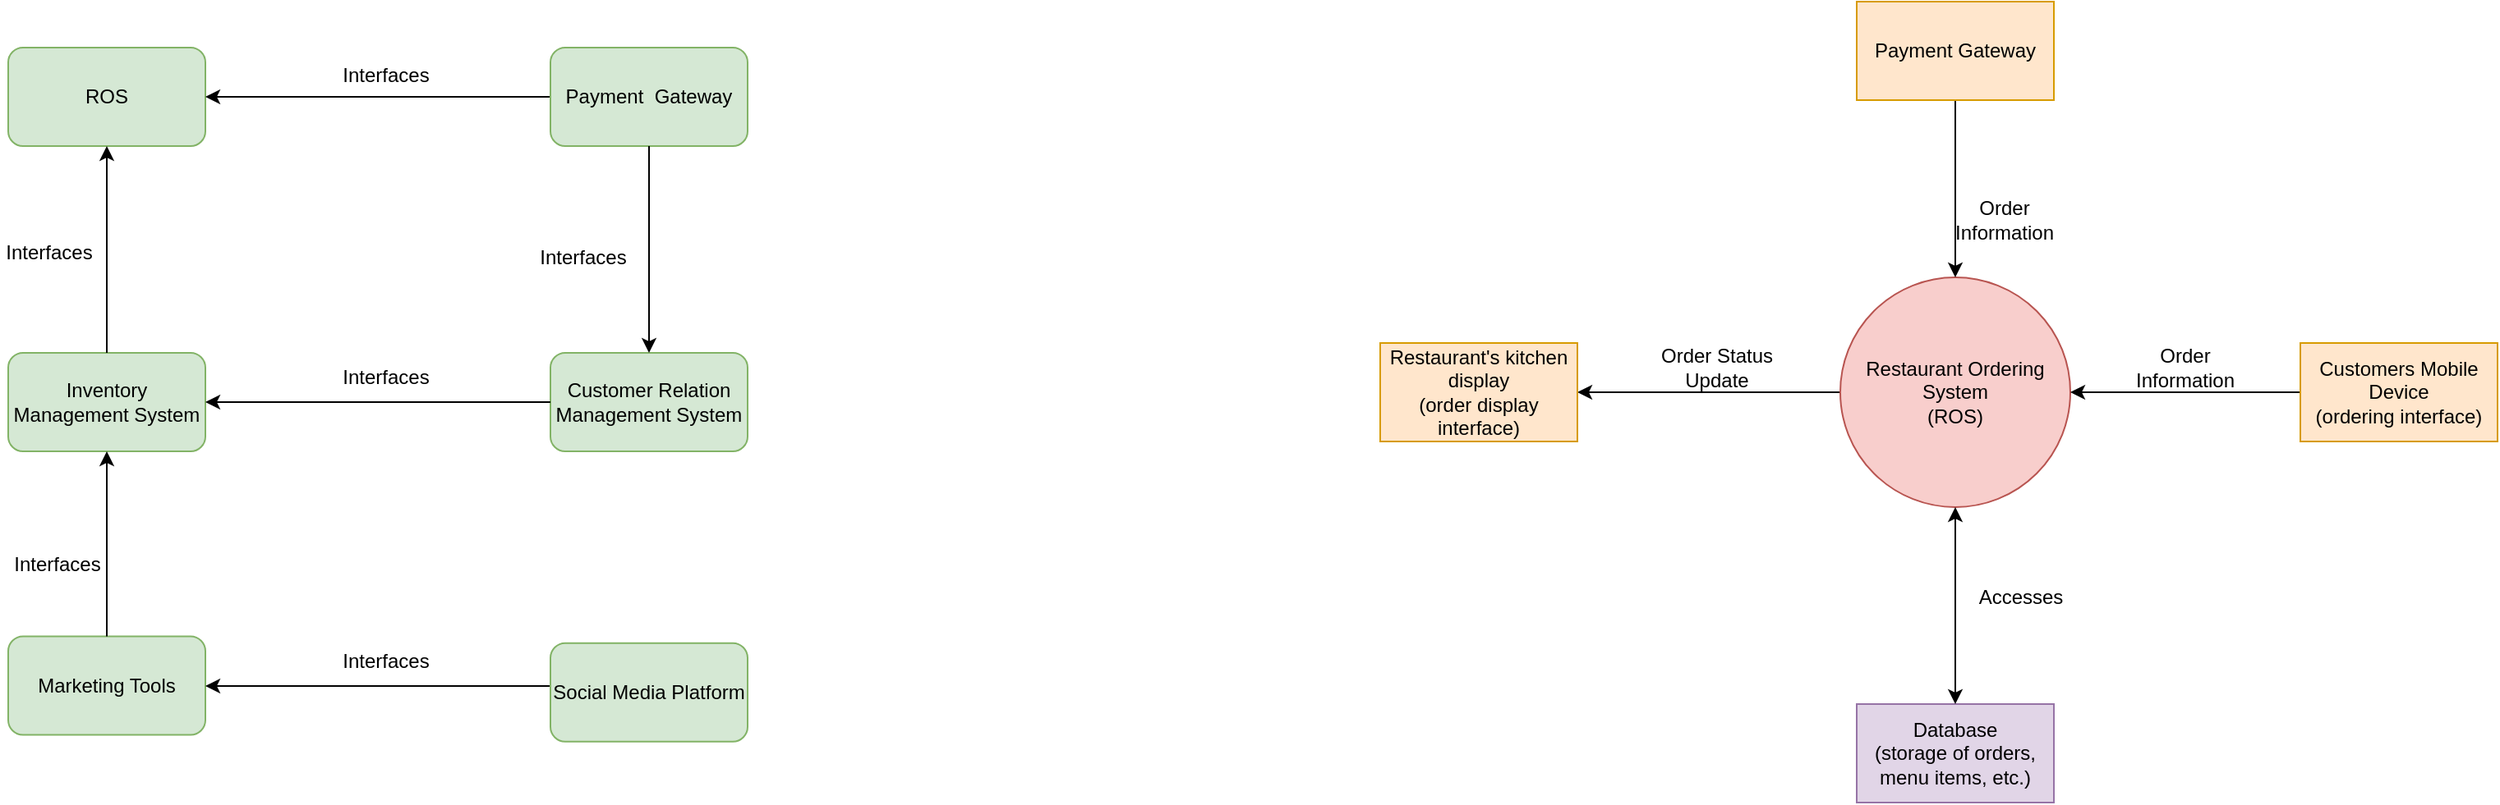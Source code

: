 <mxfile version="21.2.9" type="github">
  <diagram name="Page-1" id="zzp8yQCc868T5YsGF9U5">
    <mxGraphModel dx="1743" dy="958" grid="1" gridSize="10" guides="1" tooltips="1" connect="1" arrows="1" fold="1" page="1" pageScale="1" pageWidth="3300" pageHeight="4681" math="0" shadow="0">
      <root>
        <mxCell id="0" />
        <mxCell id="1" parent="0" />
        <mxCell id="357xHHYHcwXzLLXeJ4Fn-1" value="ROS" style="rounded=1;whiteSpace=wrap;html=1;fillColor=#d5e8d4;strokeColor=#82b366;" parent="1" vertex="1">
          <mxGeometry x="515" y="130" width="120" height="60" as="geometry" />
        </mxCell>
        <mxCell id="357xHHYHcwXzLLXeJ4Fn-2" style="edgeStyle=orthogonalEdgeStyle;rounded=0;orthogonalLoop=1;jettySize=auto;html=1;exitX=0;exitY=0.5;exitDx=0;exitDy=0;" parent="1" source="357xHHYHcwXzLLXeJ4Fn-3" target="357xHHYHcwXzLLXeJ4Fn-1" edge="1">
          <mxGeometry relative="1" as="geometry">
            <mxPoint x="645" y="159.526" as="targetPoint" />
          </mxGeometry>
        </mxCell>
        <mxCell id="357xHHYHcwXzLLXeJ4Fn-3" value="Payment&amp;nbsp; Gateway" style="rounded=1;whiteSpace=wrap;html=1;fillColor=#d5e8d4;strokeColor=#82b366;" parent="1" vertex="1">
          <mxGeometry x="845" y="130" width="120" height="60" as="geometry" />
        </mxCell>
        <mxCell id="357xHHYHcwXzLLXeJ4Fn-4" value="Interfaces&lt;br&gt;" style="text;html=1;strokeColor=none;fillColor=none;align=center;verticalAlign=middle;whiteSpace=wrap;rounded=0;" parent="1" vertex="1">
          <mxGeometry x="715" y="132" width="60" height="30" as="geometry" />
        </mxCell>
        <mxCell id="357xHHYHcwXzLLXeJ4Fn-5" value="Interfaces&lt;br&gt;" style="text;html=1;strokeColor=none;fillColor=none;align=center;verticalAlign=middle;whiteSpace=wrap;rounded=0;" parent="1" vertex="1">
          <mxGeometry x="510" y="240" width="60" height="30" as="geometry" />
        </mxCell>
        <mxCell id="357xHHYHcwXzLLXeJ4Fn-6" value="Inventory Management System" style="rounded=1;whiteSpace=wrap;html=1;fillColor=#d5e8d4;strokeColor=#82b366;" parent="1" vertex="1">
          <mxGeometry x="515" y="316" width="120" height="60" as="geometry" />
        </mxCell>
        <mxCell id="357xHHYHcwXzLLXeJ4Fn-7" value="" style="endArrow=classic;html=1;rounded=0;exitX=0.5;exitY=0;exitDx=0;exitDy=0;" parent="1" source="357xHHYHcwXzLLXeJ4Fn-6" target="357xHHYHcwXzLLXeJ4Fn-1" edge="1">
          <mxGeometry width="50" height="50" relative="1" as="geometry">
            <mxPoint x="665" y="345" as="sourcePoint" />
            <mxPoint x="715" y="295" as="targetPoint" />
          </mxGeometry>
        </mxCell>
        <mxCell id="357xHHYHcwXzLLXeJ4Fn-8" value="Customer Relation Management System" style="rounded=1;whiteSpace=wrap;html=1;fillColor=#d5e8d4;strokeColor=#82b366;" parent="1" vertex="1">
          <mxGeometry x="845" y="316" width="120" height="60" as="geometry" />
        </mxCell>
        <mxCell id="357xHHYHcwXzLLXeJ4Fn-9" style="edgeStyle=orthogonalEdgeStyle;rounded=0;orthogonalLoop=1;jettySize=auto;html=1;entryX=0.5;entryY=0;entryDx=0;entryDy=0;" parent="1" source="357xHHYHcwXzLLXeJ4Fn-3" target="357xHHYHcwXzLLXeJ4Fn-8" edge="1">
          <mxGeometry relative="1" as="geometry">
            <mxPoint x="645" y="170" as="targetPoint" />
            <mxPoint x="855" y="170" as="sourcePoint" />
          </mxGeometry>
        </mxCell>
        <mxCell id="357xHHYHcwXzLLXeJ4Fn-10" value="Interfaces&lt;br&gt;" style="text;html=1;strokeColor=none;fillColor=none;align=center;verticalAlign=middle;whiteSpace=wrap;rounded=0;" parent="1" vertex="1">
          <mxGeometry x="835" y="242.5" width="60" height="30" as="geometry" />
        </mxCell>
        <mxCell id="357xHHYHcwXzLLXeJ4Fn-11" style="edgeStyle=orthogonalEdgeStyle;rounded=0;orthogonalLoop=1;jettySize=auto;html=1;" parent="1" source="357xHHYHcwXzLLXeJ4Fn-8" target="357xHHYHcwXzLLXeJ4Fn-6" edge="1">
          <mxGeometry relative="1" as="geometry">
            <mxPoint x="755" y="341.25" as="targetPoint" />
            <mxPoint x="755" y="206.25" as="sourcePoint" />
          </mxGeometry>
        </mxCell>
        <mxCell id="357xHHYHcwXzLLXeJ4Fn-12" value="Interfaces&lt;br&gt;" style="text;html=1;strokeColor=none;fillColor=none;align=center;verticalAlign=middle;whiteSpace=wrap;rounded=0;" parent="1" vertex="1">
          <mxGeometry x="715" y="316" width="60" height="30" as="geometry" />
        </mxCell>
        <mxCell id="357xHHYHcwXzLLXeJ4Fn-13" value="Marketing Tools" style="rounded=1;whiteSpace=wrap;html=1;fillColor=#d5e8d4;strokeColor=#82b366;" parent="1" vertex="1">
          <mxGeometry x="515" y="488.75" width="120" height="60" as="geometry" />
        </mxCell>
        <mxCell id="357xHHYHcwXzLLXeJ4Fn-14" style="edgeStyle=orthogonalEdgeStyle;rounded=0;orthogonalLoop=1;jettySize=auto;html=1;entryX=0.5;entryY=1;entryDx=0;entryDy=0;" parent="1" source="357xHHYHcwXzLLXeJ4Fn-13" target="357xHHYHcwXzLLXeJ4Fn-6" edge="1">
          <mxGeometry relative="1" as="geometry">
            <mxPoint x="535" y="442.12" as="targetPoint" />
            <mxPoint x="745" y="442.12" as="sourcePoint" />
          </mxGeometry>
        </mxCell>
        <mxCell id="357xHHYHcwXzLLXeJ4Fn-15" value="Interfaces&lt;br&gt;" style="text;html=1;strokeColor=none;fillColor=none;align=center;verticalAlign=middle;whiteSpace=wrap;rounded=0;" parent="1" vertex="1">
          <mxGeometry x="515" y="430" width="60" height="30" as="geometry" />
        </mxCell>
        <mxCell id="357xHHYHcwXzLLXeJ4Fn-16" style="edgeStyle=orthogonalEdgeStyle;rounded=0;orthogonalLoop=1;jettySize=auto;html=1;" parent="1" edge="1">
          <mxGeometry relative="1" as="geometry">
            <mxPoint x="635" y="519" as="targetPoint" />
            <mxPoint x="845" y="519" as="sourcePoint" />
          </mxGeometry>
        </mxCell>
        <mxCell id="357xHHYHcwXzLLXeJ4Fn-17" value="Interfaces&lt;br&gt;" style="text;html=1;strokeColor=none;fillColor=none;align=center;verticalAlign=middle;whiteSpace=wrap;rounded=0;" parent="1" vertex="1">
          <mxGeometry x="715" y="489" width="60" height="30" as="geometry" />
        </mxCell>
        <mxCell id="357xHHYHcwXzLLXeJ4Fn-18" value="Social Media Platform" style="rounded=1;whiteSpace=wrap;html=1;fillColor=#d5e8d4;strokeColor=#82b366;" parent="1" vertex="1">
          <mxGeometry x="845" y="492.87" width="120" height="60" as="geometry" />
        </mxCell>
        <mxCell id="dmzx0pu5ybiAsUK6Nq2V-1" style="edgeStyle=orthogonalEdgeStyle;rounded=0;orthogonalLoop=1;jettySize=auto;html=1;entryX=1;entryY=0.5;entryDx=0;entryDy=0;" edge="1" parent="1" source="dmzx0pu5ybiAsUK6Nq2V-2" target="dmzx0pu5ybiAsUK6Nq2V-5">
          <mxGeometry relative="1" as="geometry" />
        </mxCell>
        <mxCell id="dmzx0pu5ybiAsUK6Nq2V-2" value="Restaurant Ordering System&lt;br&gt;(ROS)" style="ellipse;whiteSpace=wrap;html=1;aspect=fixed;fillColor=#f8cecc;strokeColor=#b85450;" vertex="1" parent="1">
          <mxGeometry x="1630" y="270" width="140" height="140" as="geometry" />
        </mxCell>
        <mxCell id="dmzx0pu5ybiAsUK6Nq2V-3" style="edgeStyle=orthogonalEdgeStyle;rounded=0;orthogonalLoop=1;jettySize=auto;html=1;exitX=0;exitY=0.5;exitDx=0;exitDy=0;" edge="1" parent="1" source="dmzx0pu5ybiAsUK6Nq2V-4" target="dmzx0pu5ybiAsUK6Nq2V-2">
          <mxGeometry relative="1" as="geometry" />
        </mxCell>
        <mxCell id="dmzx0pu5ybiAsUK6Nq2V-4" value="Customers Mobile Device &lt;br&gt;(ordering interface)" style="rounded=0;whiteSpace=wrap;html=1;fillColor=#ffe6cc;strokeColor=#d79b00;" vertex="1" parent="1">
          <mxGeometry x="1910" y="310" width="120" height="60" as="geometry" />
        </mxCell>
        <mxCell id="dmzx0pu5ybiAsUK6Nq2V-5" value="Restaurant&#39;s kitchen display &lt;br&gt;(order display interface)" style="rounded=0;whiteSpace=wrap;html=1;fillColor=#ffe6cc;strokeColor=#d79b00;" vertex="1" parent="1">
          <mxGeometry x="1350" y="310" width="120" height="60" as="geometry" />
        </mxCell>
        <mxCell id="dmzx0pu5ybiAsUK6Nq2V-6" style="edgeStyle=orthogonalEdgeStyle;rounded=0;orthogonalLoop=1;jettySize=auto;html=1;exitX=0.5;exitY=1;exitDx=0;exitDy=0;" edge="1" parent="1" source="dmzx0pu5ybiAsUK6Nq2V-7" target="dmzx0pu5ybiAsUK6Nq2V-2">
          <mxGeometry relative="1" as="geometry" />
        </mxCell>
        <mxCell id="dmzx0pu5ybiAsUK6Nq2V-7" value="Payment Gateway" style="rounded=0;whiteSpace=wrap;html=1;fillColor=#ffe6cc;strokeColor=#d79b00;" vertex="1" parent="1">
          <mxGeometry x="1640" y="102" width="120" height="60" as="geometry" />
        </mxCell>
        <mxCell id="dmzx0pu5ybiAsUK6Nq2V-8" value="Database &lt;br&gt;(storage of orders, menu items, etc.)" style="rounded=0;whiteSpace=wrap;html=1;fillColor=#e1d5e7;strokeColor=#9673a6;" vertex="1" parent="1">
          <mxGeometry x="1640" y="530" width="120" height="60" as="geometry" />
        </mxCell>
        <mxCell id="dmzx0pu5ybiAsUK6Nq2V-9" value="Order Information" style="text;html=1;strokeColor=none;fillColor=none;align=center;verticalAlign=middle;whiteSpace=wrap;rounded=0;" vertex="1" parent="1">
          <mxGeometry x="1810" y="310" width="60" height="30" as="geometry" />
        </mxCell>
        <mxCell id="dmzx0pu5ybiAsUK6Nq2V-10" value="Order Status Update" style="text;html=1;strokeColor=none;fillColor=none;align=center;verticalAlign=middle;whiteSpace=wrap;rounded=0;" vertex="1" parent="1">
          <mxGeometry x="1510" y="310" width="90" height="30" as="geometry" />
        </mxCell>
        <mxCell id="dmzx0pu5ybiAsUK6Nq2V-11" value="Order Information" style="text;html=1;strokeColor=none;fillColor=none;align=center;verticalAlign=middle;whiteSpace=wrap;rounded=0;" vertex="1" parent="1">
          <mxGeometry x="1700" y="220" width="60" height="30" as="geometry" />
        </mxCell>
        <mxCell id="dmzx0pu5ybiAsUK6Nq2V-12" value="" style="endArrow=classic;startArrow=classic;html=1;rounded=0;" edge="1" parent="1" source="dmzx0pu5ybiAsUK6Nq2V-8" target="dmzx0pu5ybiAsUK6Nq2V-2">
          <mxGeometry width="50" height="50" relative="1" as="geometry">
            <mxPoint x="1330" y="410" as="sourcePoint" />
            <mxPoint x="1380" y="360" as="targetPoint" />
          </mxGeometry>
        </mxCell>
        <mxCell id="dmzx0pu5ybiAsUK6Nq2V-13" value="Accesses" style="text;html=1;strokeColor=none;fillColor=none;align=center;verticalAlign=middle;whiteSpace=wrap;rounded=0;" vertex="1" parent="1">
          <mxGeometry x="1710" y="450" width="60" height="30" as="geometry" />
        </mxCell>
      </root>
    </mxGraphModel>
  </diagram>
</mxfile>
